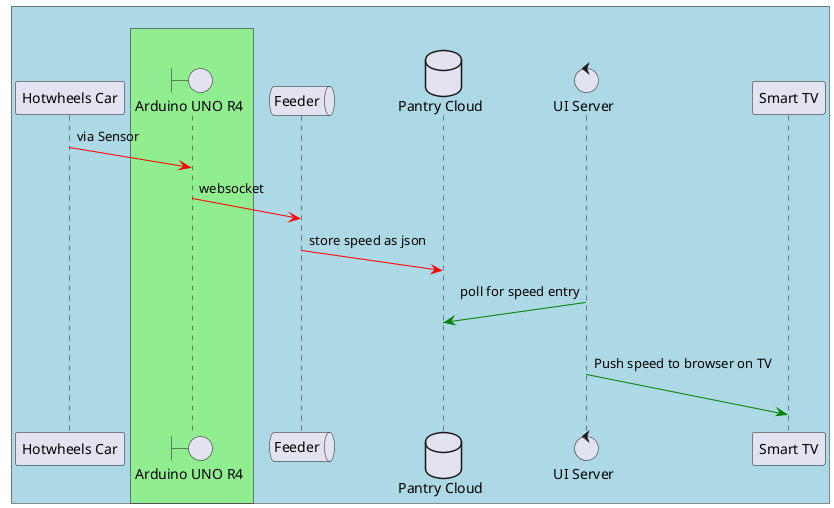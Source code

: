 @startuml
!pragma teoz true

box  #LightBlue
participant "Hotwheels Car" as Hotwheels
box  #LightGreen
boundary "Arduino UNO R4" as Arduino
end box
queue "Feeder" as Feeder
database "Pantry Cloud" as Pantry
control "UI Server" as UIServer
participant "Smart TV" as TV
end box

Hotwheels -[#red]>(20) Arduino : via Sensor
Arduino -[#red]>(20) Feeder : websocket 
Feeder -[#red]>(20) Pantry : store speed as json
UIServer -[#green]>(20) Pantry: poll for speed entry
UIServer -[#green]>(40) TV : Push speed to browser on TV

@enduml